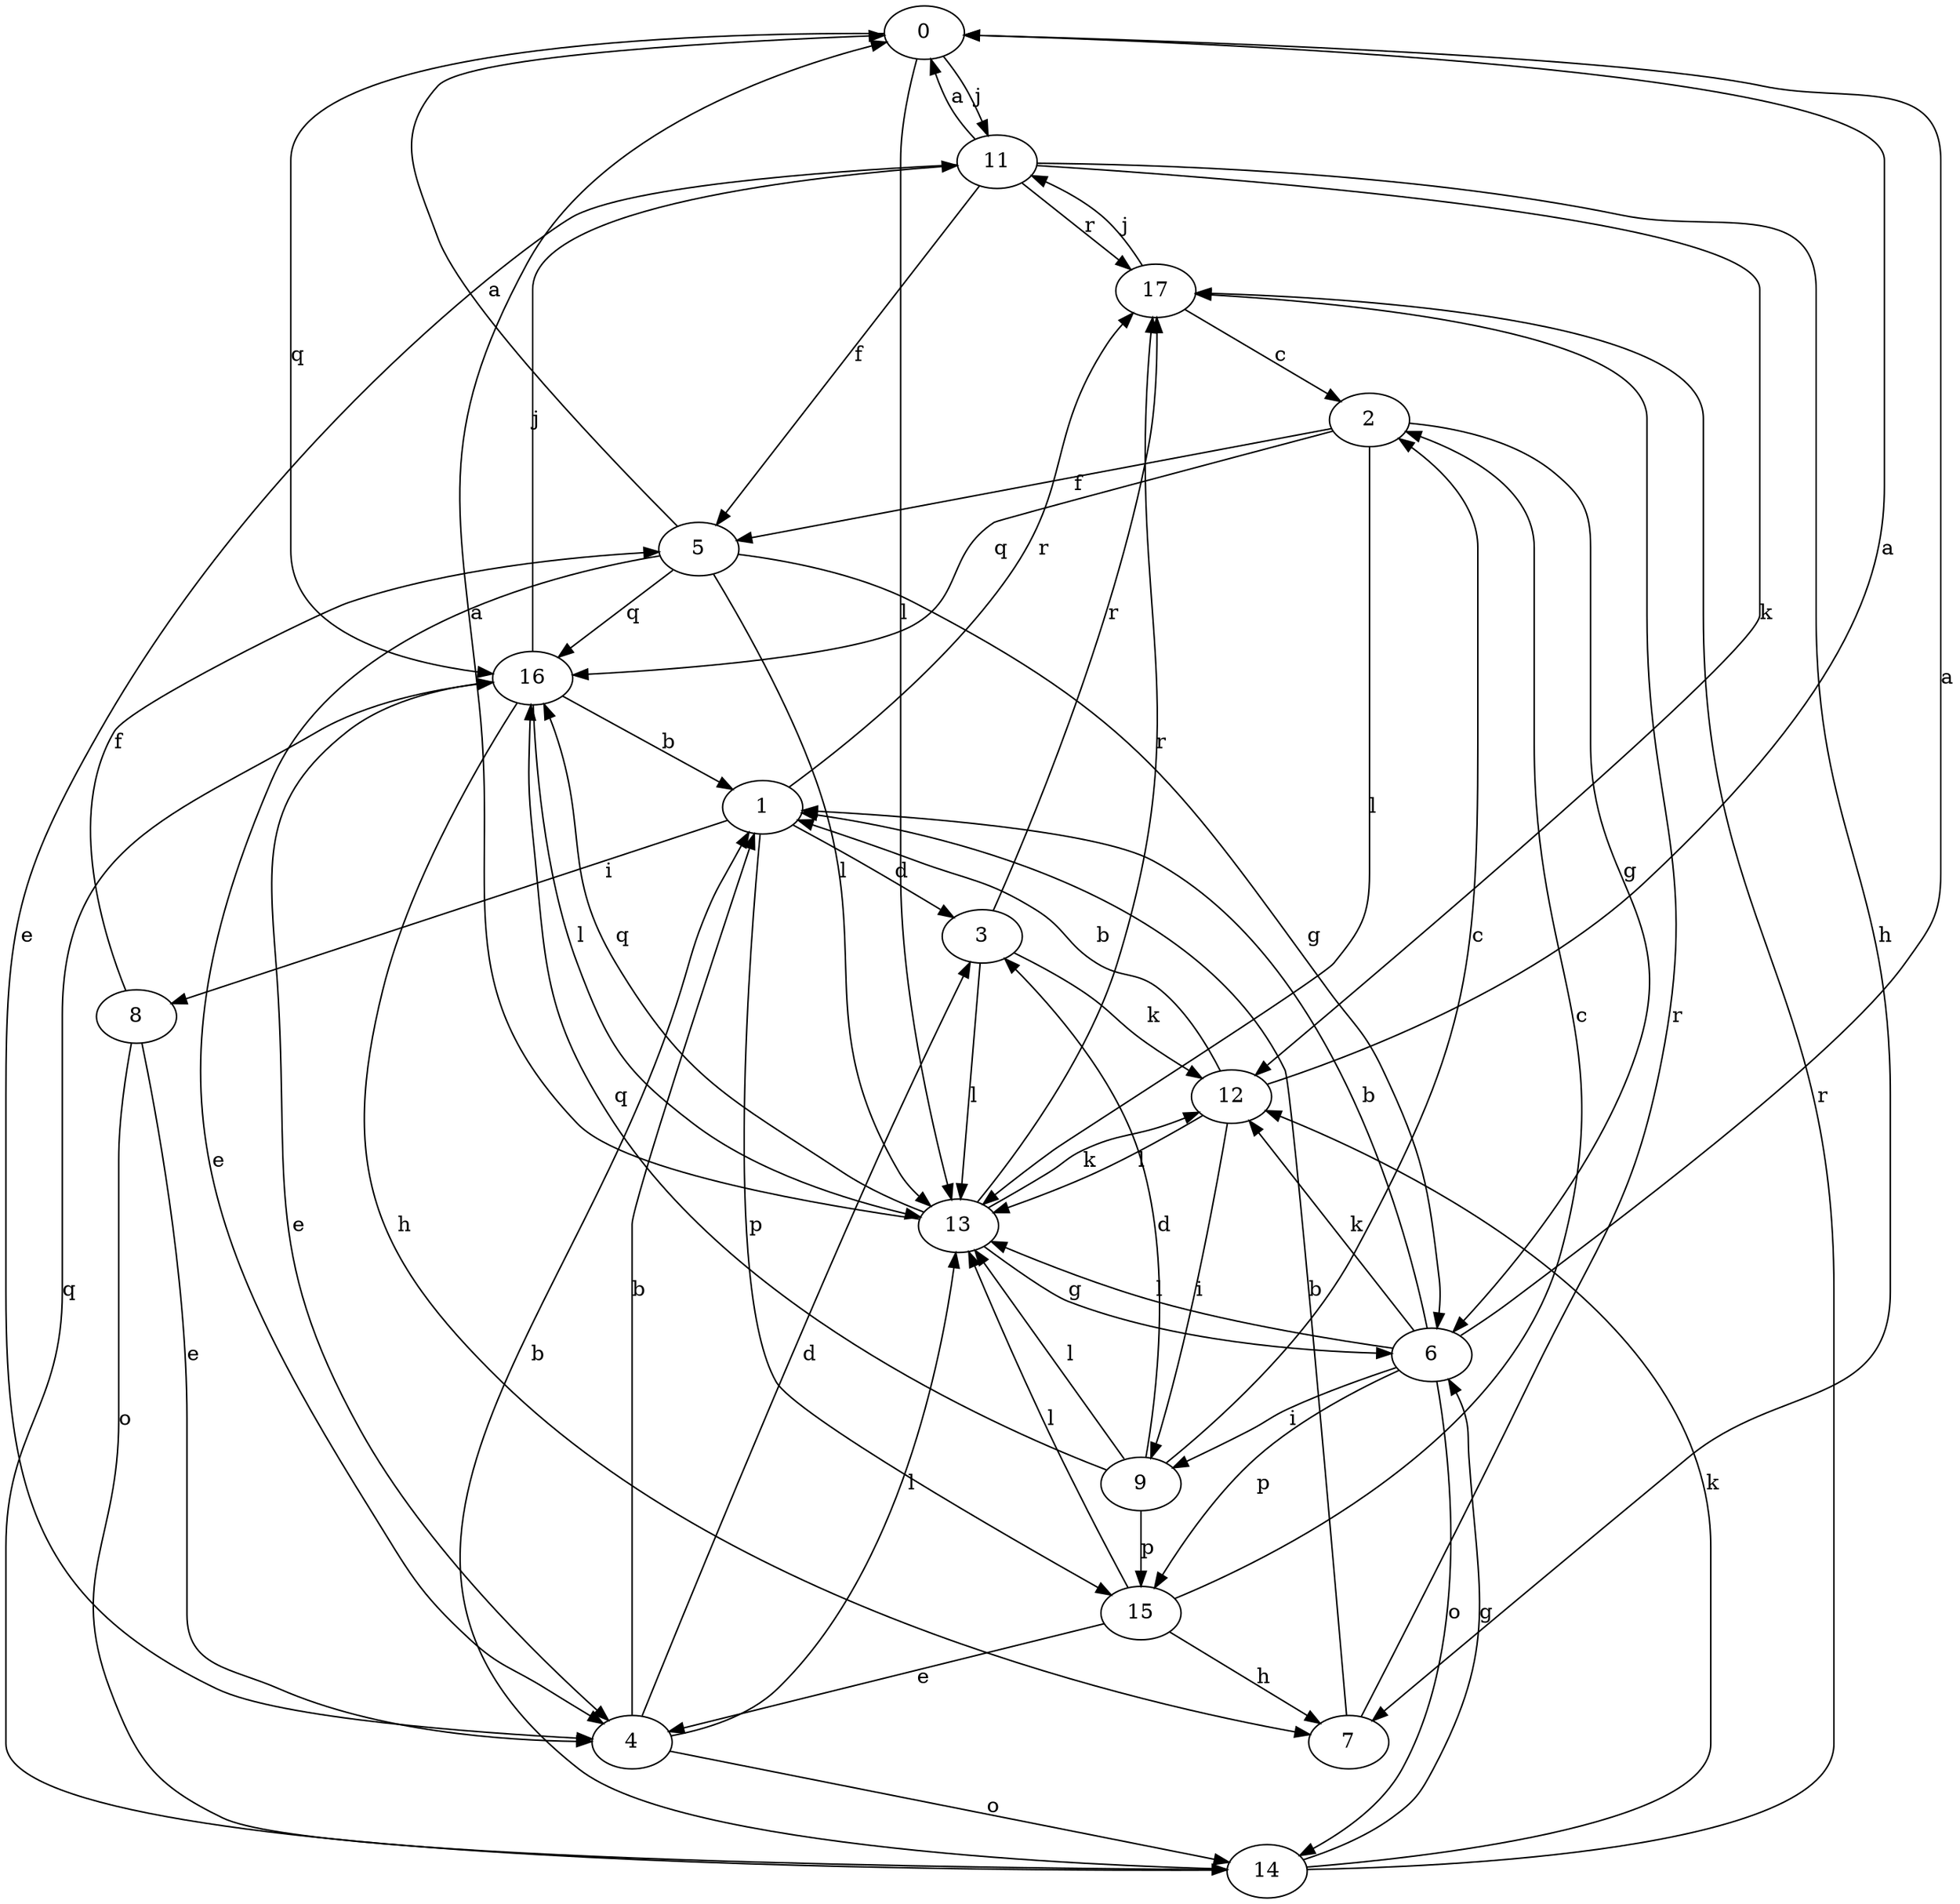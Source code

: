 strict digraph  {
0;
1;
2;
3;
4;
5;
6;
7;
8;
9;
11;
12;
13;
14;
15;
16;
17;
0 -> 11  [label=j];
0 -> 13  [label=l];
0 -> 16  [label=q];
1 -> 3  [label=d];
1 -> 8  [label=i];
1 -> 15  [label=p];
1 -> 17  [label=r];
2 -> 5  [label=f];
2 -> 6  [label=g];
2 -> 13  [label=l];
2 -> 16  [label=q];
3 -> 12  [label=k];
3 -> 13  [label=l];
3 -> 17  [label=r];
4 -> 1  [label=b];
4 -> 3  [label=d];
4 -> 13  [label=l];
4 -> 14  [label=o];
5 -> 0  [label=a];
5 -> 4  [label=e];
5 -> 6  [label=g];
5 -> 13  [label=l];
5 -> 16  [label=q];
6 -> 0  [label=a];
6 -> 1  [label=b];
6 -> 9  [label=i];
6 -> 12  [label=k];
6 -> 13  [label=l];
6 -> 14  [label=o];
6 -> 15  [label=p];
7 -> 1  [label=b];
7 -> 17  [label=r];
8 -> 4  [label=e];
8 -> 5  [label=f];
8 -> 14  [label=o];
9 -> 2  [label=c];
9 -> 3  [label=d];
9 -> 13  [label=l];
9 -> 15  [label=p];
9 -> 16  [label=q];
11 -> 0  [label=a];
11 -> 4  [label=e];
11 -> 5  [label=f];
11 -> 7  [label=h];
11 -> 12  [label=k];
11 -> 17  [label=r];
12 -> 0  [label=a];
12 -> 1  [label=b];
12 -> 9  [label=i];
12 -> 13  [label=l];
13 -> 0  [label=a];
13 -> 6  [label=g];
13 -> 12  [label=k];
13 -> 16  [label=q];
13 -> 17  [label=r];
14 -> 1  [label=b];
14 -> 6  [label=g];
14 -> 12  [label=k];
14 -> 16  [label=q];
14 -> 17  [label=r];
15 -> 2  [label=c];
15 -> 4  [label=e];
15 -> 7  [label=h];
15 -> 13  [label=l];
16 -> 1  [label=b];
16 -> 4  [label=e];
16 -> 7  [label=h];
16 -> 11  [label=j];
16 -> 13  [label=l];
17 -> 2  [label=c];
17 -> 11  [label=j];
}
